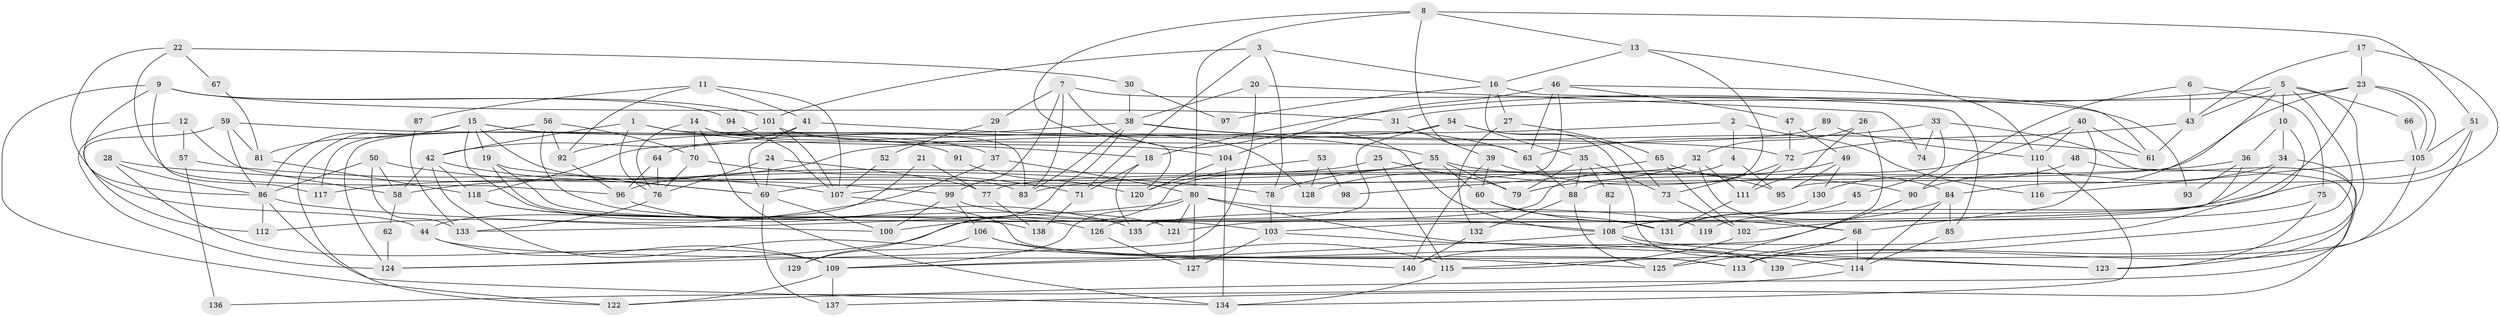 // Generated by graph-tools (version 1.1) at 2025/50/03/09/25 03:50:06]
// undirected, 140 vertices, 280 edges
graph export_dot {
graph [start="1"]
  node [color=gray90,style=filled];
  1;
  2;
  3;
  4;
  5;
  6;
  7;
  8;
  9;
  10;
  11;
  12;
  13;
  14;
  15;
  16;
  17;
  18;
  19;
  20;
  21;
  22;
  23;
  24;
  25;
  26;
  27;
  28;
  29;
  30;
  31;
  32;
  33;
  34;
  35;
  36;
  37;
  38;
  39;
  40;
  41;
  42;
  43;
  44;
  45;
  46;
  47;
  48;
  49;
  50;
  51;
  52;
  53;
  54;
  55;
  56;
  57;
  58;
  59;
  60;
  61;
  62;
  63;
  64;
  65;
  66;
  67;
  68;
  69;
  70;
  71;
  72;
  73;
  74;
  75;
  76;
  77;
  78;
  79;
  80;
  81;
  82;
  83;
  84;
  85;
  86;
  87;
  88;
  89;
  90;
  91;
  92;
  93;
  94;
  95;
  96;
  97;
  98;
  99;
  100;
  101;
  102;
  103;
  104;
  105;
  106;
  107;
  108;
  109;
  110;
  111;
  112;
  113;
  114;
  115;
  116;
  117;
  118;
  119;
  120;
  121;
  122;
  123;
  124;
  125;
  126;
  127;
  128;
  129;
  130;
  131;
  132;
  133;
  134;
  135;
  136;
  137;
  138;
  139;
  140;
  1 -- 83;
  1 -- 42;
  1 -- 18;
  1 -- 76;
  2 -- 58;
  2 -- 116;
  2 -- 4;
  3 -- 71;
  3 -- 78;
  3 -- 16;
  3 -- 101;
  4 -- 95;
  4 -- 100;
  5 -- 18;
  5 -- 113;
  5 -- 10;
  5 -- 43;
  5 -- 66;
  5 -- 84;
  5 -- 115;
  6 -- 75;
  6 -- 90;
  6 -- 43;
  7 -- 99;
  7 -- 108;
  7 -- 29;
  7 -- 83;
  7 -- 93;
  8 -- 80;
  8 -- 13;
  8 -- 51;
  8 -- 63;
  8 -- 120;
  9 -- 122;
  9 -- 31;
  9 -- 44;
  9 -- 94;
  9 -- 101;
  9 -- 117;
  10 -- 34;
  10 -- 36;
  10 -- 140;
  11 -- 92;
  11 -- 107;
  11 -- 41;
  11 -- 87;
  12 -- 58;
  12 -- 124;
  12 -- 57;
  13 -- 16;
  13 -- 88;
  13 -- 110;
  14 -- 76;
  14 -- 134;
  14 -- 70;
  14 -- 128;
  15 -- 81;
  15 -- 19;
  15 -- 37;
  15 -- 83;
  15 -- 86;
  15 -- 91;
  15 -- 121;
  15 -- 122;
  16 -- 85;
  16 -- 27;
  16 -- 35;
  16 -- 97;
  17 -- 23;
  17 -- 43;
  17 -- 119;
  18 -- 135;
  18 -- 71;
  19 -- 69;
  19 -- 103;
  19 -- 135;
  20 -- 38;
  20 -- 124;
  20 -- 74;
  21 -- 77;
  21 -- 44;
  22 -- 96;
  22 -- 86;
  22 -- 30;
  22 -- 67;
  23 -- 105;
  23 -- 105;
  23 -- 69;
  23 -- 31;
  23 -- 135;
  24 -- 69;
  24 -- 76;
  24 -- 77;
  25 -- 115;
  25 -- 96;
  25 -- 79;
  26 -- 125;
  26 -- 32;
  26 -- 111;
  27 -- 65;
  27 -- 132;
  28 -- 86;
  28 -- 109;
  28 -- 78;
  29 -- 37;
  29 -- 52;
  30 -- 38;
  30 -- 97;
  31 -- 39;
  32 -- 111;
  32 -- 68;
  32 -- 98;
  32 -- 128;
  33 -- 63;
  33 -- 137;
  33 -- 45;
  33 -- 74;
  34 -- 121;
  34 -- 122;
  34 -- 90;
  35 -- 88;
  35 -- 73;
  35 -- 79;
  35 -- 82;
  36 -- 83;
  36 -- 93;
  36 -- 103;
  37 -- 112;
  37 -- 80;
  38 -- 83;
  38 -- 63;
  38 -- 61;
  38 -- 64;
  38 -- 129;
  39 -- 90;
  39 -- 140;
  39 -- 60;
  40 -- 110;
  40 -- 61;
  40 -- 68;
  40 -- 77;
  41 -- 69;
  41 -- 42;
  41 -- 55;
  42 -- 118;
  42 -- 58;
  42 -- 69;
  42 -- 140;
  43 -- 61;
  43 -- 72;
  44 -- 113;
  44 -- 109;
  45 -- 131;
  46 -- 61;
  46 -- 63;
  46 -- 47;
  46 -- 104;
  46 -- 107;
  47 -- 49;
  47 -- 72;
  48 -- 123;
  48 -- 130;
  49 -- 79;
  49 -- 95;
  49 -- 130;
  50 -- 86;
  50 -- 133;
  50 -- 58;
  50 -- 99;
  51 -- 113;
  51 -- 95;
  51 -- 105;
  52 -- 107;
  53 -- 128;
  53 -- 120;
  53 -- 98;
  54 -- 92;
  54 -- 73;
  54 -- 114;
  54 -- 126;
  55 -- 79;
  55 -- 60;
  55 -- 95;
  55 -- 117;
  55 -- 124;
  56 -- 131;
  56 -- 117;
  56 -- 70;
  56 -- 92;
  57 -- 107;
  57 -- 136;
  58 -- 62;
  59 -- 86;
  59 -- 72;
  59 -- 81;
  59 -- 112;
  60 -- 68;
  60 -- 131;
  62 -- 124;
  63 -- 88;
  64 -- 76;
  64 -- 96;
  65 -- 102;
  65 -- 84;
  65 -- 78;
  66 -- 105;
  67 -- 81;
  68 -- 113;
  68 -- 114;
  68 -- 125;
  69 -- 100;
  69 -- 137;
  70 -- 71;
  70 -- 76;
  71 -- 138;
  72 -- 73;
  72 -- 111;
  73 -- 102;
  75 -- 123;
  75 -- 102;
  76 -- 133;
  77 -- 138;
  78 -- 103;
  80 -- 109;
  80 -- 119;
  80 -- 121;
  80 -- 123;
  80 -- 127;
  80 -- 133;
  81 -- 118;
  82 -- 108;
  84 -- 114;
  84 -- 85;
  84 -- 108;
  85 -- 114;
  86 -- 100;
  86 -- 112;
  86 -- 134;
  87 -- 133;
  88 -- 132;
  88 -- 125;
  89 -- 118;
  89 -- 110;
  90 -- 109;
  91 -- 120;
  92 -- 96;
  94 -- 107;
  96 -- 135;
  99 -- 108;
  99 -- 100;
  99 -- 106;
  101 -- 104;
  101 -- 107;
  101 -- 124;
  102 -- 115;
  103 -- 127;
  103 -- 139;
  104 -- 120;
  104 -- 134;
  105 -- 116;
  105 -- 139;
  106 -- 115;
  106 -- 125;
  106 -- 129;
  107 -- 113;
  108 -- 139;
  108 -- 109;
  108 -- 123;
  109 -- 122;
  109 -- 137;
  110 -- 134;
  110 -- 116;
  111 -- 131;
  114 -- 136;
  115 -- 134;
  118 -- 138;
  118 -- 126;
  126 -- 127;
  130 -- 131;
  132 -- 140;
}

